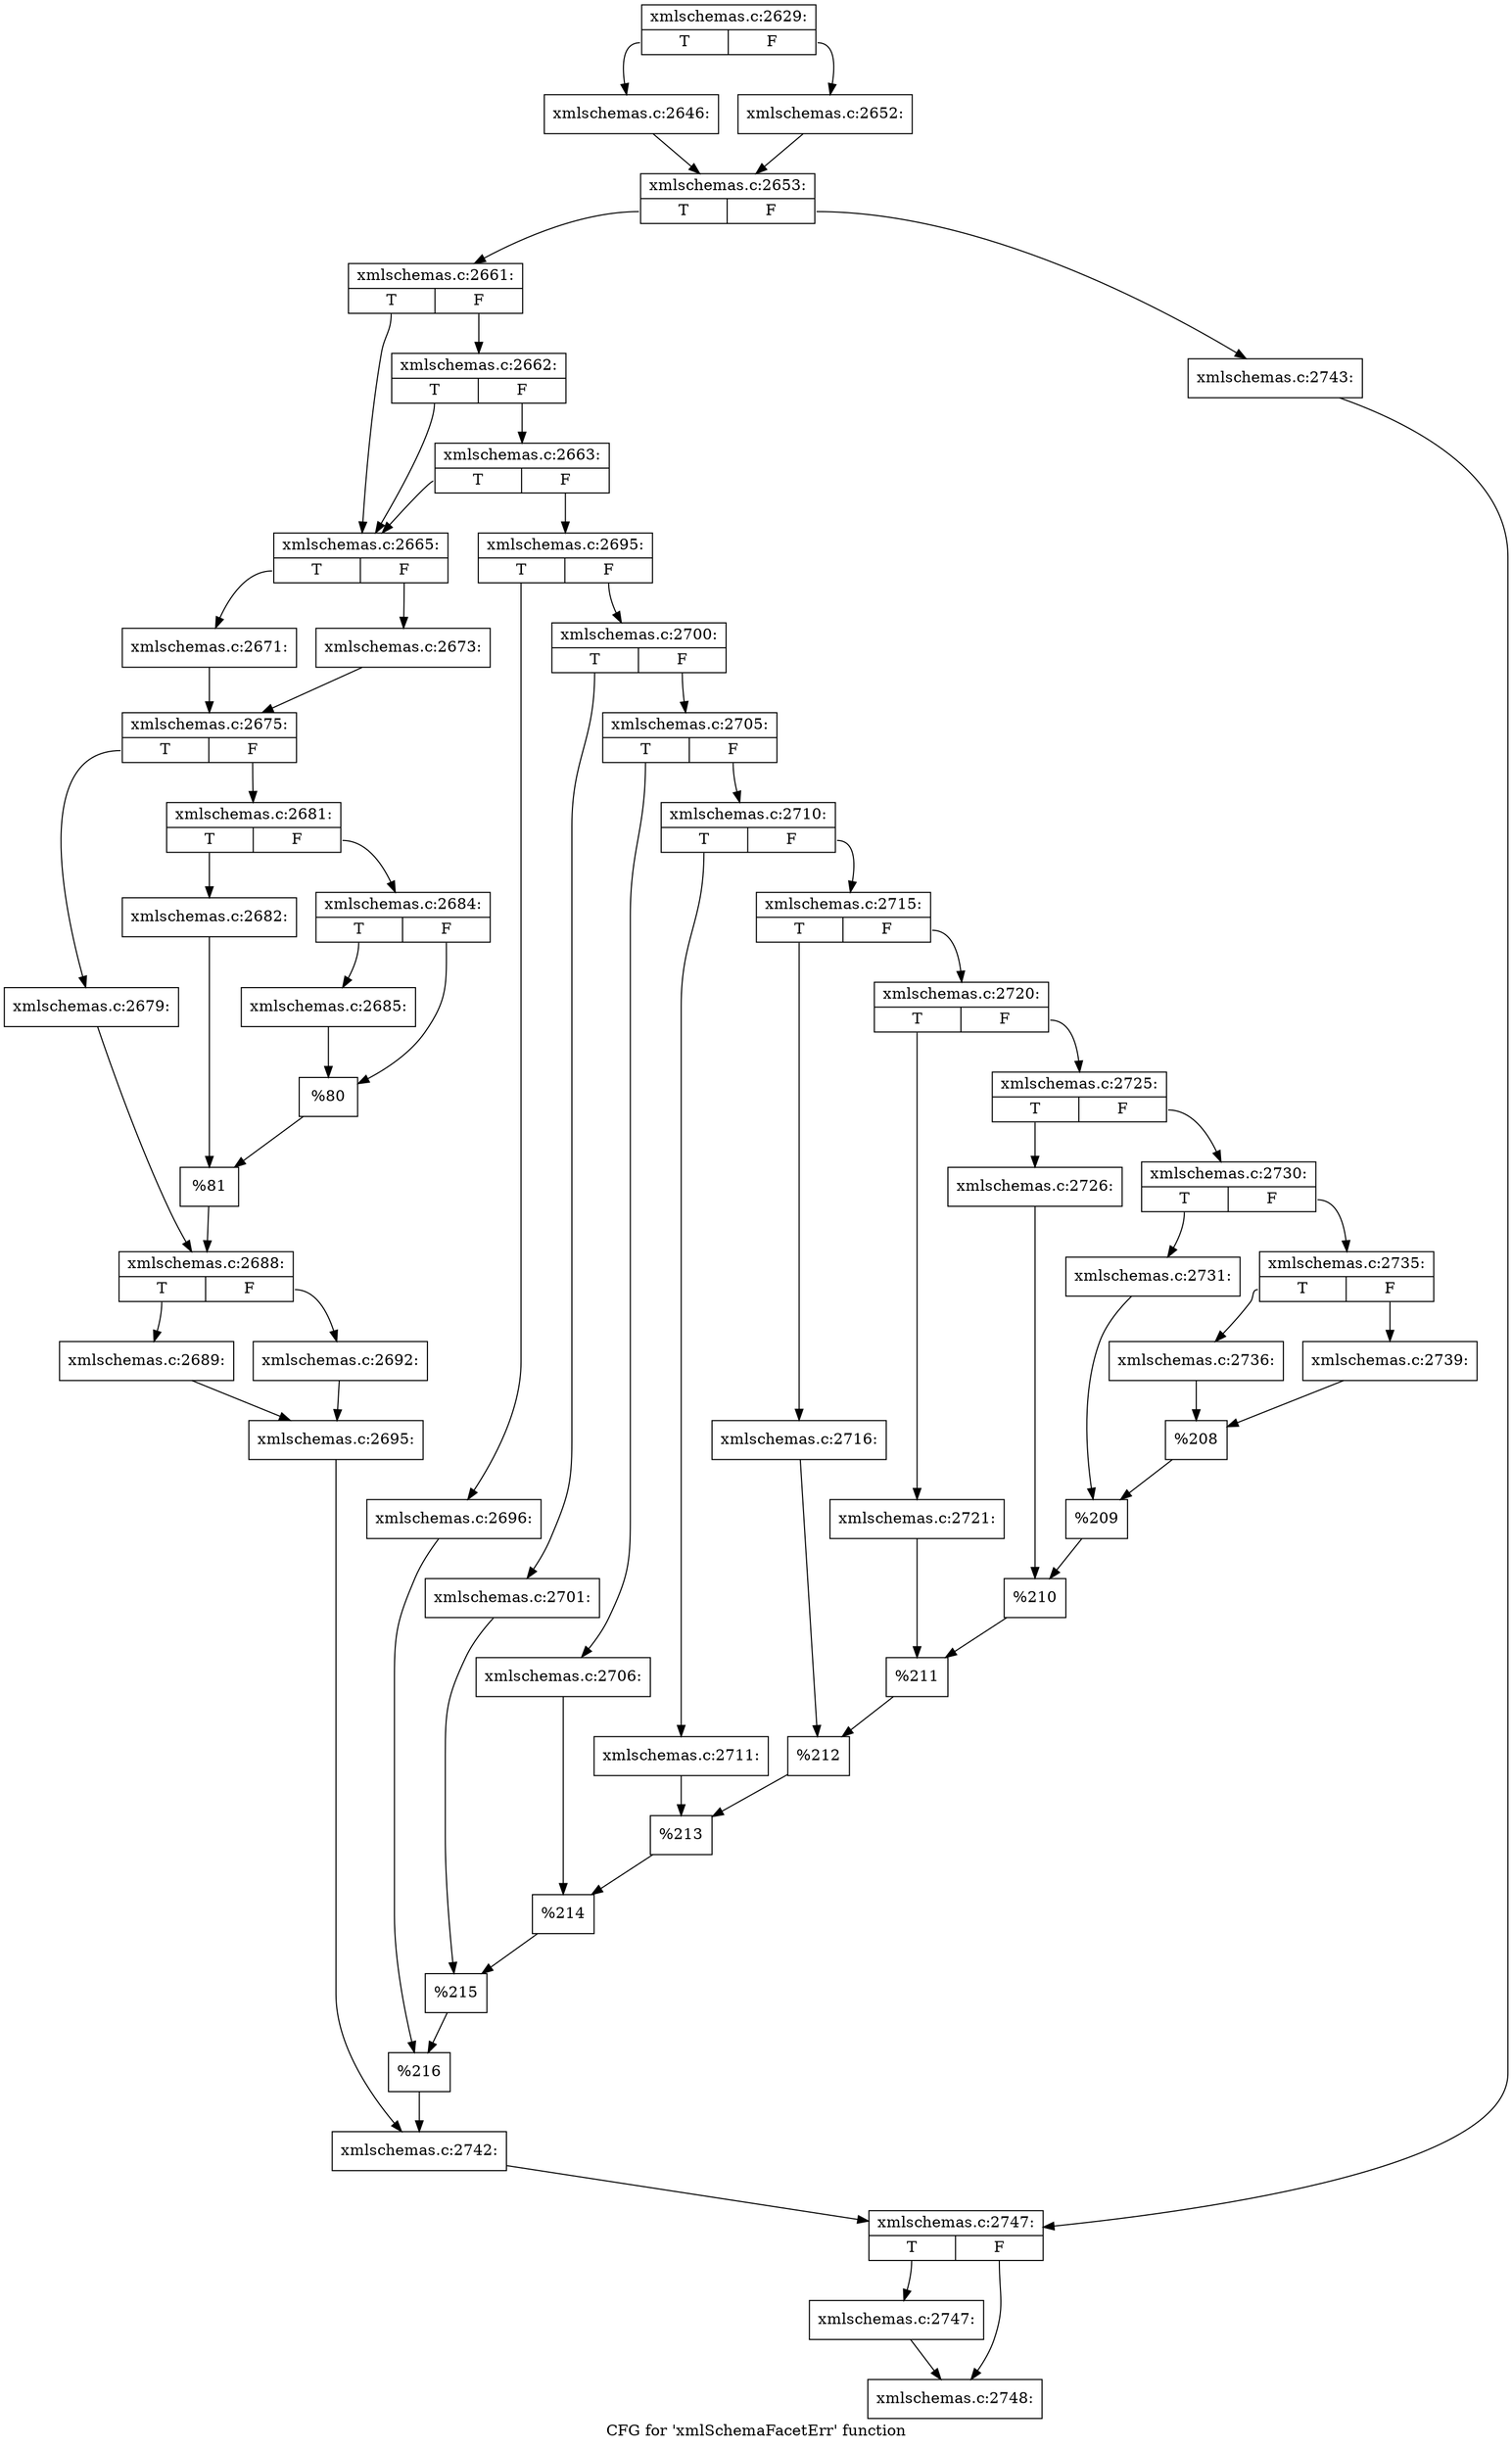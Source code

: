 digraph "CFG for 'xmlSchemaFacetErr' function" {
	label="CFG for 'xmlSchemaFacetErr' function";

	Node0x540ce80 [shape=record,label="{xmlschemas.c:2629:|{<s0>T|<s1>F}}"];
	Node0x540ce80:s0 -> Node0x542b150;
	Node0x540ce80:s1 -> Node0x542b430;
	Node0x542b150 [shape=record,label="{xmlschemas.c:2646:}"];
	Node0x542b150 -> Node0x542b480;
	Node0x542b430 [shape=record,label="{xmlschemas.c:2652:}"];
	Node0x542b430 -> Node0x542b480;
	Node0x542b480 [shape=record,label="{xmlschemas.c:2653:|{<s0>T|<s1>F}}"];
	Node0x542b480:s0 -> Node0x542cb50;
	Node0x542b480:s1 -> Node0x542cbf0;
	Node0x542cb50 [shape=record,label="{xmlschemas.c:2661:|{<s0>T|<s1>F}}"];
	Node0x542cb50:s0 -> Node0x542cf30;
	Node0x542cb50:s1 -> Node0x542d0a0;
	Node0x542d0a0 [shape=record,label="{xmlschemas.c:2662:|{<s0>T|<s1>F}}"];
	Node0x542d0a0:s0 -> Node0x542cf30;
	Node0x542d0a0:s1 -> Node0x542d020;
	Node0x542d020 [shape=record,label="{xmlschemas.c:2663:|{<s0>T|<s1>F}}"];
	Node0x542d020:s0 -> Node0x542cf30;
	Node0x542d020:s1 -> Node0x542cfd0;
	Node0x542cf30 [shape=record,label="{xmlschemas.c:2665:|{<s0>T|<s1>F}}"];
	Node0x542cf30:s0 -> Node0x542de00;
	Node0x542cf30:s1 -> Node0x542dea0;
	Node0x542de00 [shape=record,label="{xmlschemas.c:2671:}"];
	Node0x542de00 -> Node0x542de50;
	Node0x542dea0 [shape=record,label="{xmlschemas.c:2673:}"];
	Node0x542dea0 -> Node0x542de50;
	Node0x542de50 [shape=record,label="{xmlschemas.c:2675:|{<s0>T|<s1>F}}"];
	Node0x542de50:s0 -> Node0x542ef50;
	Node0x542de50:s1 -> Node0x542fb70;
	Node0x542ef50 [shape=record,label="{xmlschemas.c:2679:}"];
	Node0x542ef50 -> Node0x542f280;
	Node0x542fb70 [shape=record,label="{xmlschemas.c:2681:|{<s0>T|<s1>F}}"];
	Node0x542fb70:s0 -> Node0x5430090;
	Node0x542fb70:s1 -> Node0x5430130;
	Node0x5430090 [shape=record,label="{xmlschemas.c:2682:}"];
	Node0x5430090 -> Node0x54300e0;
	Node0x5430130 [shape=record,label="{xmlschemas.c:2684:|{<s0>T|<s1>F}}"];
	Node0x5430130:s0 -> Node0x5430860;
	Node0x5430130:s1 -> Node0x54308b0;
	Node0x5430860 [shape=record,label="{xmlschemas.c:2685:}"];
	Node0x5430860 -> Node0x54308b0;
	Node0x54308b0 [shape=record,label="{%80}"];
	Node0x54308b0 -> Node0x54300e0;
	Node0x54300e0 [shape=record,label="{%81}"];
	Node0x54300e0 -> Node0x542f280;
	Node0x542f280 [shape=record,label="{xmlschemas.c:2688:|{<s0>T|<s1>F}}"];
	Node0x542f280:s0 -> Node0x5431130;
	Node0x542f280:s1 -> Node0x54311d0;
	Node0x5431130 [shape=record,label="{xmlschemas.c:2689:}"];
	Node0x5431130 -> Node0x5431180;
	Node0x54311d0 [shape=record,label="{xmlschemas.c:2692:}"];
	Node0x54311d0 -> Node0x5431180;
	Node0x5431180 [shape=record,label="{xmlschemas.c:2695:}"];
	Node0x5431180 -> Node0x542cf80;
	Node0x542cfd0 [shape=record,label="{xmlschemas.c:2695:|{<s0>T|<s1>F}}"];
	Node0x542cfd0:s0 -> Node0x452d1c0;
	Node0x542cfd0:s1 -> Node0x5432700;
	Node0x452d1c0 [shape=record,label="{xmlschemas.c:2696:}"];
	Node0x452d1c0 -> Node0x54326b0;
	Node0x5432700 [shape=record,label="{xmlschemas.c:2700:|{<s0>T|<s1>F}}"];
	Node0x5432700:s0 -> Node0x5431a30;
	Node0x5432700:s1 -> Node0x5433a00;
	Node0x5431a30 [shape=record,label="{xmlschemas.c:2701:}"];
	Node0x5431a30 -> Node0x5433510;
	Node0x5433a00 [shape=record,label="{xmlschemas.c:2705:|{<s0>T|<s1>F}}"];
	Node0x5433a00:s0 -> Node0x5434620;
	Node0x5433a00:s1 -> Node0x54346c0;
	Node0x5434620 [shape=record,label="{xmlschemas.c:2706:}"];
	Node0x5434620 -> Node0x5434670;
	Node0x54346c0 [shape=record,label="{xmlschemas.c:2710:|{<s0>T|<s1>F}}"];
	Node0x54346c0:s0 -> Node0x5435480;
	Node0x54346c0:s1 -> Node0x5435520;
	Node0x5435480 [shape=record,label="{xmlschemas.c:2711:}"];
	Node0x5435480 -> Node0x54354d0;
	Node0x5435520 [shape=record,label="{xmlschemas.c:2715:|{<s0>T|<s1>F}}"];
	Node0x5435520:s0 -> Node0x54362e0;
	Node0x5435520:s1 -> Node0x5436380;
	Node0x54362e0 [shape=record,label="{xmlschemas.c:2716:}"];
	Node0x54362e0 -> Node0x5436330;
	Node0x5436380 [shape=record,label="{xmlschemas.c:2720:|{<s0>T|<s1>F}}"];
	Node0x5436380:s0 -> Node0x5437130;
	Node0x5436380:s1 -> Node0x54371d0;
	Node0x5437130 [shape=record,label="{xmlschemas.c:2721:}"];
	Node0x5437130 -> Node0x5437180;
	Node0x54371d0 [shape=record,label="{xmlschemas.c:2725:|{<s0>T|<s1>F}}"];
	Node0x54371d0:s0 -> Node0x5437f80;
	Node0x54371d0:s1 -> Node0x5438020;
	Node0x5437f80 [shape=record,label="{xmlschemas.c:2726:}"];
	Node0x5437f80 -> Node0x5437fd0;
	Node0x5438020 [shape=record,label="{xmlschemas.c:2730:|{<s0>T|<s1>F}}"];
	Node0x5438020:s0 -> Node0x5438de0;
	Node0x5438020:s1 -> Node0x5438e80;
	Node0x5438de0 [shape=record,label="{xmlschemas.c:2731:}"];
	Node0x5438de0 -> Node0x5438e30;
	Node0x5438e80 [shape=record,label="{xmlschemas.c:2735:|{<s0>T|<s1>F}}"];
	Node0x5438e80:s0 -> Node0x5439c40;
	Node0x5438e80:s1 -> Node0x5439ce0;
	Node0x5439c40 [shape=record,label="{xmlschemas.c:2736:}"];
	Node0x5439c40 -> Node0x5439c90;
	Node0x5439ce0 [shape=record,label="{xmlschemas.c:2739:}"];
	Node0x5439ce0 -> Node0x5439c90;
	Node0x5439c90 [shape=record,label="{%208}"];
	Node0x5439c90 -> Node0x5438e30;
	Node0x5438e30 [shape=record,label="{%209}"];
	Node0x5438e30 -> Node0x5437fd0;
	Node0x5437fd0 [shape=record,label="{%210}"];
	Node0x5437fd0 -> Node0x5437180;
	Node0x5437180 [shape=record,label="{%211}"];
	Node0x5437180 -> Node0x5436330;
	Node0x5436330 [shape=record,label="{%212}"];
	Node0x5436330 -> Node0x54354d0;
	Node0x54354d0 [shape=record,label="{%213}"];
	Node0x54354d0 -> Node0x5434670;
	Node0x5434670 [shape=record,label="{%214}"];
	Node0x5434670 -> Node0x5433510;
	Node0x5433510 [shape=record,label="{%215}"];
	Node0x5433510 -> Node0x54326b0;
	Node0x54326b0 [shape=record,label="{%216}"];
	Node0x54326b0 -> Node0x542cf80;
	Node0x542cf80 [shape=record,label="{xmlschemas.c:2742:}"];
	Node0x542cf80 -> Node0x542cba0;
	Node0x542cbf0 [shape=record,label="{xmlschemas.c:2743:}"];
	Node0x542cbf0 -> Node0x542cba0;
	Node0x542cba0 [shape=record,label="{xmlschemas.c:2747:|{<s0>T|<s1>F}}"];
	Node0x542cba0:s0 -> Node0x543c4b0;
	Node0x542cba0:s1 -> Node0x543c500;
	Node0x543c4b0 [shape=record,label="{xmlschemas.c:2747:}"];
	Node0x543c4b0 -> Node0x543c500;
	Node0x543c500 [shape=record,label="{xmlschemas.c:2748:}"];
}
